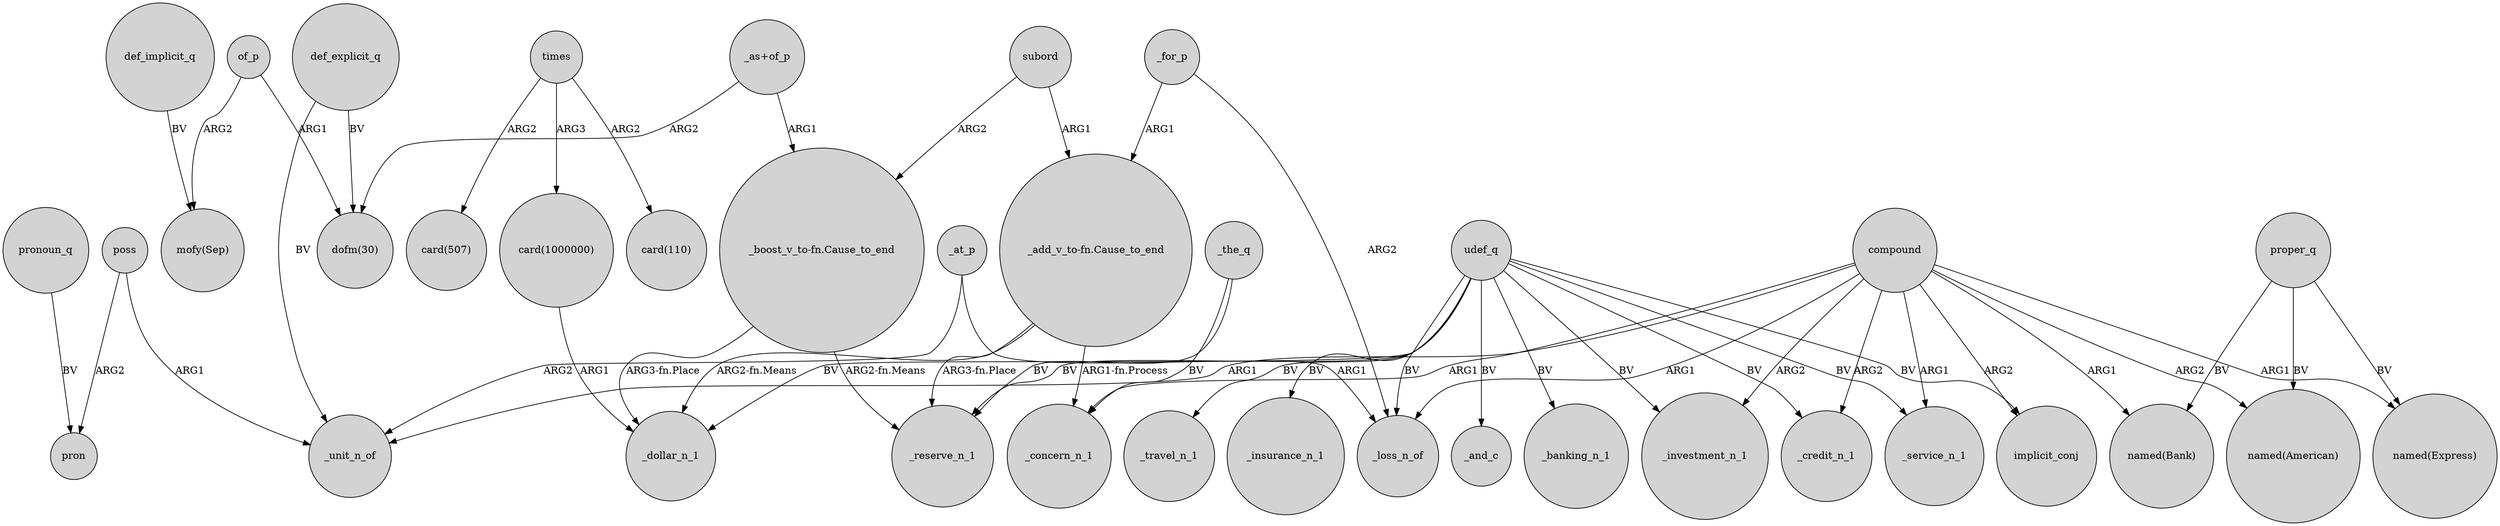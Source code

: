 digraph {
	node [shape=circle style=filled]
	udef_q -> _service_n_1 [label=BV]
	udef_q -> _insurance_n_1 [label=BV]
	udef_q -> _reserve_n_1 [label=BV]
	_the_q -> _reserve_n_1 [label=BV]
	"_boost_v_to-fn.Cause_to_end" -> _reserve_n_1 [label="ARG2-fn.Means"]
	_at_p -> _unit_n_of [label=ARG2]
	compound -> _investment_n_1 [label=ARG2]
	"_add_v_to-fn.Cause_to_end" -> _concern_n_1 [label="ARG1-fn.Process"]
	times -> "card(1000000)" [label=ARG3]
	proper_q -> "named(Express)" [label=BV]
	def_implicit_q -> "mofy(Sep)" [label=BV]
	"_as+of_p" -> "dofm(30)" [label=ARG2]
	compound -> "named(Bank)" [label=ARG1]
	def_explicit_q -> "dofm(30)" [label=BV]
	udef_q -> _and_c [label=BV]
	of_p -> "mofy(Sep)" [label=ARG2]
	_the_q -> _concern_n_1 [label=BV]
	compound -> implicit_conj [label=ARG2]
	pronoun_q -> pron [label=BV]
	poss -> pron [label=ARG2]
	compound -> _loss_n_of [label=ARG1]
	def_explicit_q -> _unit_n_of [label=BV]
	udef_q -> _loss_n_of [label=BV]
	compound -> "named(Express)" [label=ARG1]
	"_add_v_to-fn.Cause_to_end" -> _reserve_n_1 [label="ARG3-fn.Place"]
	_at_p -> _loss_n_of [label=ARG1]
	compound -> _credit_n_1 [label=ARG2]
	udef_q -> _banking_n_1 [label=BV]
	_for_p -> "_add_v_to-fn.Cause_to_end" [label=ARG1]
	"card(1000000)" -> _dollar_n_1 [label=ARG1]
	compound -> _concern_n_1 [label=ARG1]
	udef_q -> _dollar_n_1 [label=BV]
	udef_q -> _investment_n_1 [label=BV]
	udef_q -> _credit_n_1 [label=BV]
	subord -> "_boost_v_to-fn.Cause_to_end" [label=ARG2]
	_for_p -> _loss_n_of [label=ARG2]
	"_boost_v_to-fn.Cause_to_end" -> _dollar_n_1 [label="ARG3-fn.Place"]
	compound -> "named(American)" [label=ARG2]
	of_p -> "dofm(30)" [label=ARG1]
	poss -> _unit_n_of [label=ARG1]
	compound -> _unit_n_of [label=ARG1]
	proper_q -> "named(American)" [label=BV]
	times -> "card(110)" [label=ARG2]
	"_add_v_to-fn.Cause_to_end" -> _dollar_n_1 [label="ARG2-fn.Means"]
	compound -> _service_n_1 [label=ARG1]
	times -> "card(507)" [label=ARG2]
	udef_q -> implicit_conj [label=BV]
	udef_q -> _travel_n_1 [label=BV]
	"_as+of_p" -> "_boost_v_to-fn.Cause_to_end" [label=ARG1]
	proper_q -> "named(Bank)" [label=BV]
	subord -> "_add_v_to-fn.Cause_to_end" [label=ARG1]
}
